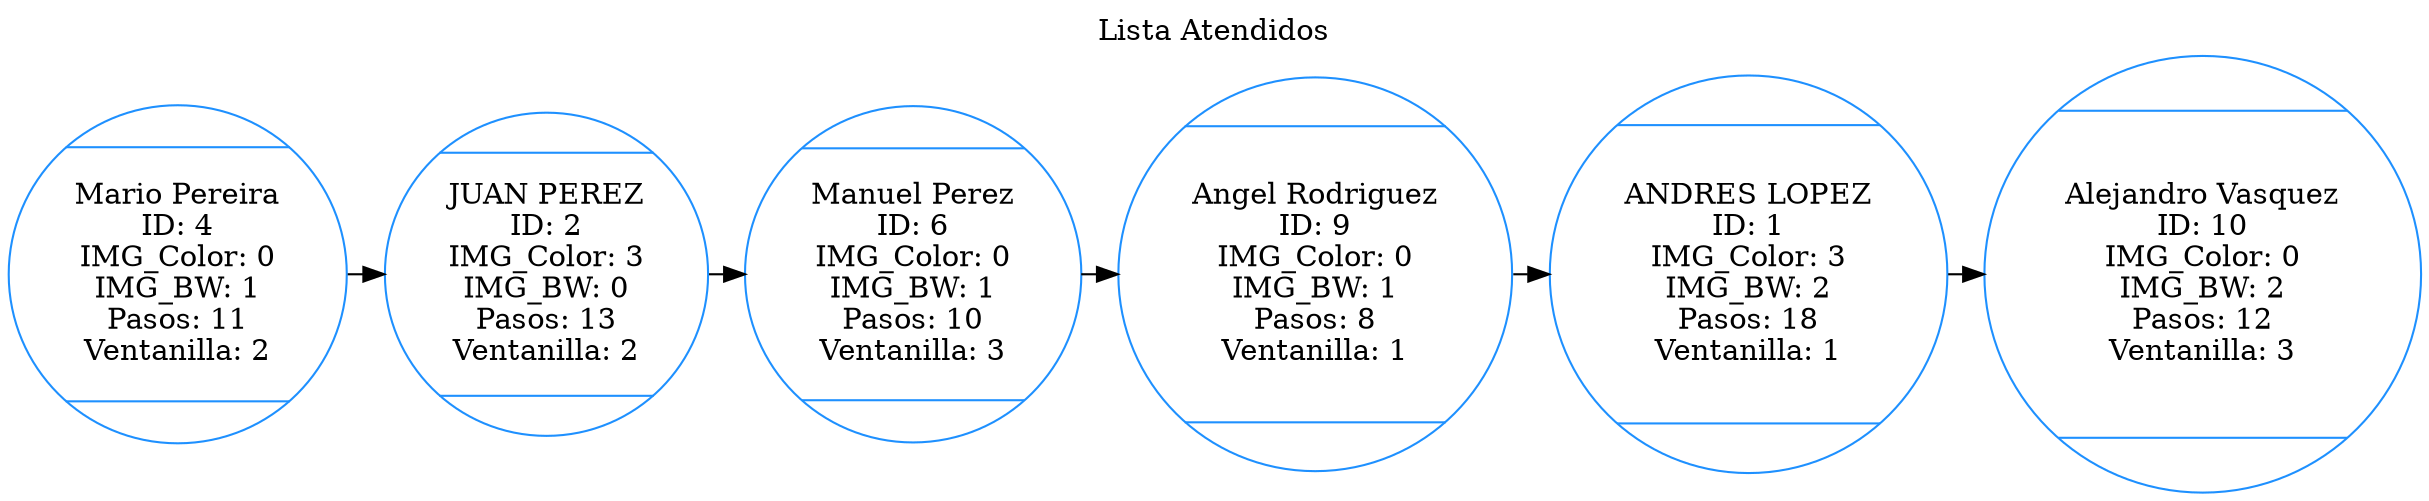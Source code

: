 digraph G{
label="Lista Atendidos";
labelloc = "t"
node [shape=Mcircle,color=dodgerblue1];
cliente1915910607[label="Mario Pereira\nID: 4\nIMG_Color: 0\nIMG_BW: 1\nPasos: 11\nVentanilla: 2", width=1.5,height=1.5];
cliente1791741888[label="JUAN PEREZ\nID: 2\nIMG_Color: 3\nIMG_BW: 0\nPasos: 13\nVentanilla: 2", width=1.5,height=1.5];
cliente189568618[label="Manuel Perez\nID: 6\nIMG_Color: 0\nIMG_BW: 1\nPasos: 10\nVentanilla: 3", width=1.5,height=1.5];
cliente495053715[label="Angel Rodriguez\nID: 9\nIMG_Color: 0\nIMG_BW: 1\nPasos: 8\nVentanilla: 1", width=1.5,height=1.5];
cliente2065951873[label="ANDRES LOPEZ\nID: 1\nIMG_Color: 3\nIMG_BW: 2\nPasos: 18\nVentanilla: 1", width=1.5,height=1.5];
cliente1922154895[label="Alejandro Vasquez\nID: 10\nIMG_Color: 0\nIMG_BW: 2\nPasos: 12\nVentanilla: 3", width=1.5,height=1.5];
{rank=same
cliente1915910607->cliente1791741888;
cliente1791741888->cliente189568618;
cliente189568618->cliente495053715;
cliente495053715->cliente2065951873;
cliente2065951873->cliente1922154895;
}
}